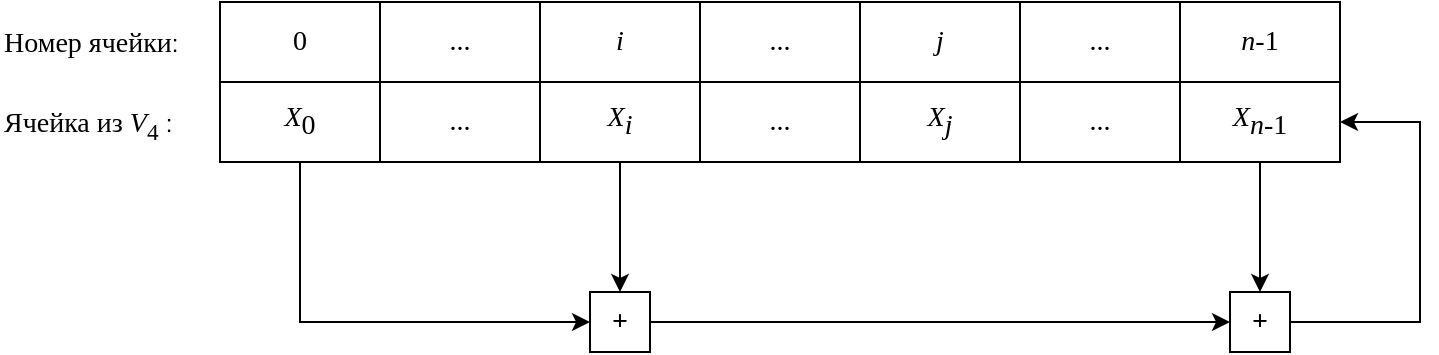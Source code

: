 <mxfile version="10.6.1" type="github"><diagram id="JHbBVURJhqGR8hU-z5aL" name="Page-1"><mxGraphModel dx="1394" dy="747" grid="1" gridSize="10" guides="1" tooltips="1" connect="1" arrows="1" fold="1" page="1" pageScale="1" pageWidth="827" pageHeight="1169" math="0" shadow="0"><root><mxCell id="0"/><mxCell id="1" parent="0"/><mxCell id="xv9ZKLV-UYpBdcJPImY9-1" value="0" style="rounded=0;whiteSpace=wrap;html=1;fontSize=14;fontFamily=Times New Roman;" vertex="1" parent="1"><mxGeometry x="200" y="40" width="80" height="40" as="geometry"/></mxCell><mxCell id="xv9ZKLV-UYpBdcJPImY9-2" value="..." style="rounded=0;whiteSpace=wrap;html=1;fontSize=14;fontFamily=Times New Roman;" vertex="1" parent="1"><mxGeometry x="280" y="40" width="80" height="40" as="geometry"/></mxCell><mxCell id="xv9ZKLV-UYpBdcJPImY9-3" value="i" style="rounded=0;whiteSpace=wrap;html=1;fontStyle=2;fontSize=14;fontFamily=Times New Roman;" vertex="1" parent="1"><mxGeometry x="360" y="40" width="80" height="40" as="geometry"/></mxCell><mxCell id="xv9ZKLV-UYpBdcJPImY9-4" value="..." style="rounded=0;whiteSpace=wrap;html=1;fontSize=14;fontFamily=Times New Roman;" vertex="1" parent="1"><mxGeometry x="440" y="40" width="80" height="40" as="geometry"/></mxCell><mxCell id="xv9ZKLV-UYpBdcJPImY9-5" value="j" style="rounded=0;whiteSpace=wrap;html=1;fontStyle=2;fontSize=14;fontFamily=Times New Roman;" vertex="1" parent="1"><mxGeometry x="520" y="40" width="80" height="40" as="geometry"/></mxCell><mxCell id="xv9ZKLV-UYpBdcJPImY9-6" value="..." style="rounded=0;whiteSpace=wrap;html=1;fontSize=14;fontFamily=Times New Roman;" vertex="1" parent="1"><mxGeometry x="600" y="40" width="80" height="40" as="geometry"/></mxCell><mxCell id="xv9ZKLV-UYpBdcJPImY9-7" value="&lt;i style=&quot;font-size: 14px;&quot;&gt;n&lt;/i&gt;-1" style="rounded=0;whiteSpace=wrap;html=1;fontSize=14;fontFamily=Times New Roman;" vertex="1" parent="1"><mxGeometry x="680" y="40" width="80" height="40" as="geometry"/></mxCell><mxCell id="xv9ZKLV-UYpBdcJPImY9-8" value="..." style="rounded=0;whiteSpace=wrap;html=1;fontSize=14;fontFamily=Times New Roman;" vertex="1" parent="1"><mxGeometry x="280" y="80" width="80" height="40" as="geometry"/></mxCell><mxCell id="xv9ZKLV-UYpBdcJPImY9-9" value="X&lt;sub style=&quot;font-size: 14px;&quot;&gt;i&lt;/sub&gt;" style="rounded=0;whiteSpace=wrap;html=1;fontStyle=2;fontSize=14;fontFamily=Times New Roman;" vertex="1" parent="1"><mxGeometry x="360" y="80" width="80" height="40" as="geometry"/></mxCell><mxCell id="xv9ZKLV-UYpBdcJPImY9-10" value="..." style="rounded=0;whiteSpace=wrap;html=1;fontSize=14;fontFamily=Times New Roman;" vertex="1" parent="1"><mxGeometry x="440" y="80" width="80" height="40" as="geometry"/></mxCell><mxCell id="xv9ZKLV-UYpBdcJPImY9-11" value="&lt;i style=&quot;font-size: 14px;&quot;&gt;X&lt;sub style=&quot;font-size: 14px;&quot;&gt;j&lt;/sub&gt;&lt;/i&gt;" style="rounded=0;whiteSpace=wrap;html=1;fontSize=14;fontFamily=Times New Roman;" vertex="1" parent="1"><mxGeometry x="520" y="80" width="80" height="40" as="geometry"/></mxCell><mxCell id="xv9ZKLV-UYpBdcJPImY9-12" value="..." style="rounded=0;whiteSpace=wrap;html=1;fontSize=14;fontFamily=Times New Roman;" vertex="1" parent="1"><mxGeometry x="600" y="80" width="80" height="40" as="geometry"/></mxCell><mxCell id="xv9ZKLV-UYpBdcJPImY9-13" value="&lt;i style=&quot;font-size: 14px;&quot;&gt;X&lt;/i&gt;&lt;span style=&quot;font-size: 14px;&quot;&gt;&lt;sub style=&quot;font-size: 14px;&quot;&gt;&lt;i style=&quot;font-size: 14px;&quot;&gt;n&lt;/i&gt;-1&lt;/sub&gt;&lt;/span&gt;" style="rounded=0;whiteSpace=wrap;html=1;fontSize=14;fontFamily=Times New Roman;" vertex="1" parent="1"><mxGeometry x="680" y="80" width="80" height="40" as="geometry"/></mxCell><mxCell id="xv9ZKLV-UYpBdcJPImY9-14" value="X&lt;span style=&quot;font-style: normal; font-size: 14px;&quot;&gt;&lt;sub style=&quot;font-size: 14px;&quot;&gt;0&lt;/sub&gt;&lt;/span&gt;" style="rounded=0;whiteSpace=wrap;html=1;fontStyle=2;fontSize=14;fontFamily=Times New Roman;" vertex="1" parent="1"><mxGeometry x="200" y="80" width="80" height="40" as="geometry"/></mxCell><mxCell id="xv9ZKLV-UYpBdcJPImY9-16" value="&lt;font face=&quot;Times New Roman&quot; style=&quot;font-size: 14px&quot;&gt;Номер ячейки&lt;/font&gt;:" style="text;html=1;resizable=0;points=[];autosize=1;align=left;verticalAlign=top;spacingTop=-4;" vertex="1" parent="1"><mxGeometry x="90" y="50" width="100" height="20" as="geometry"/></mxCell><mxCell id="xv9ZKLV-UYpBdcJPImY9-17" value="+" style="rounded=0;whiteSpace=wrap;html=1;fontSize=14;fontStyle=1;fontFamily=Times New Roman;" vertex="1" parent="1"><mxGeometry x="385" y="185" width="30" height="30" as="geometry"/></mxCell><mxCell id="xv9ZKLV-UYpBdcJPImY9-19" value="+" style="rounded=0;whiteSpace=wrap;html=1;fontSize=14;fontStyle=1;fontFamily=Times New Roman;" vertex="1" parent="1"><mxGeometry x="705" y="185" width="30" height="30" as="geometry"/></mxCell><mxCell id="xv9ZKLV-UYpBdcJPImY9-20" value="" style="endArrow=classic;html=1;exitX=0.5;exitY=1;exitDx=0;exitDy=0;entryX=0.5;entryY=0;entryDx=0;entryDy=0;fontSize=14;fontFamily=Times New Roman;" edge="1" parent="1" source="xv9ZKLV-UYpBdcJPImY9-9" target="xv9ZKLV-UYpBdcJPImY9-17"><mxGeometry width="50" height="50" relative="1" as="geometry"><mxPoint x="90" y="290" as="sourcePoint"/><mxPoint x="140" y="240" as="targetPoint"/></mxGeometry></mxCell><mxCell id="xv9ZKLV-UYpBdcJPImY9-21" value="" style="endArrow=classic;html=1;exitX=0.5;exitY=1;exitDx=0;exitDy=0;entryX=0.5;entryY=0;entryDx=0;entryDy=0;fontSize=14;fontFamily=Times New Roman;" edge="1" parent="1" source="xv9ZKLV-UYpBdcJPImY9-13" target="xv9ZKLV-UYpBdcJPImY9-19"><mxGeometry width="50" height="50" relative="1" as="geometry"><mxPoint x="410" y="130" as="sourcePoint"/><mxPoint x="410" y="195" as="targetPoint"/></mxGeometry></mxCell><mxCell id="xv9ZKLV-UYpBdcJPImY9-22" value="" style="endArrow=classic;html=1;exitX=0.5;exitY=1;exitDx=0;exitDy=0;entryX=0;entryY=0.5;entryDx=0;entryDy=0;rounded=0;fontSize=14;fontFamily=Times New Roman;" edge="1" parent="1" source="xv9ZKLV-UYpBdcJPImY9-14" target="xv9ZKLV-UYpBdcJPImY9-17"><mxGeometry width="50" height="50" relative="1" as="geometry"><mxPoint x="90" y="290" as="sourcePoint"/><mxPoint x="140" y="240" as="targetPoint"/><Array as="points"><mxPoint x="240" y="200"/></Array></mxGeometry></mxCell><mxCell id="xv9ZKLV-UYpBdcJPImY9-23" value="" style="endArrow=classic;html=1;exitX=1;exitY=0.5;exitDx=0;exitDy=0;entryX=0;entryY=0.5;entryDx=0;entryDy=0;fontSize=14;fontStyle=1;fontFamily=Times New Roman;" edge="1" parent="1" source="xv9ZKLV-UYpBdcJPImY9-17" target="xv9ZKLV-UYpBdcJPImY9-19"><mxGeometry width="50" height="50" relative="1" as="geometry"><mxPoint x="90" y="290" as="sourcePoint"/><mxPoint x="140" y="240" as="targetPoint"/></mxGeometry></mxCell><mxCell id="xv9ZKLV-UYpBdcJPImY9-24" value="" style="endArrow=classic;html=1;exitX=1;exitY=0.5;exitDx=0;exitDy=0;entryX=1;entryY=0.5;entryDx=0;entryDy=0;rounded=0;fontSize=14;fontFamily=Times New Roman;" edge="1" parent="1" source="xv9ZKLV-UYpBdcJPImY9-19" target="xv9ZKLV-UYpBdcJPImY9-13"><mxGeometry width="50" height="50" relative="1" as="geometry"><mxPoint x="90" y="290" as="sourcePoint"/><mxPoint x="140" y="240" as="targetPoint"/><Array as="points"><mxPoint x="800" y="200"/><mxPoint x="800" y="100"/></Array></mxGeometry></mxCell><mxCell id="xv9ZKLV-UYpBdcJPImY9-25" value="&lt;font face=&quot;Times New Roman&quot; style=&quot;font-size: 14px&quot;&gt;Ячейка из &lt;i&gt;V&lt;/i&gt;&lt;sub&gt;4&lt;/sub&gt;&amp;nbsp;&lt;/font&gt;:" style="text;html=1;resizable=0;points=[];autosize=1;align=left;verticalAlign=top;spacingTop=-4;" vertex="1" parent="1"><mxGeometry x="90" y="90" width="100" height="20" as="geometry"/></mxCell></root></mxGraphModel></diagram></mxfile>